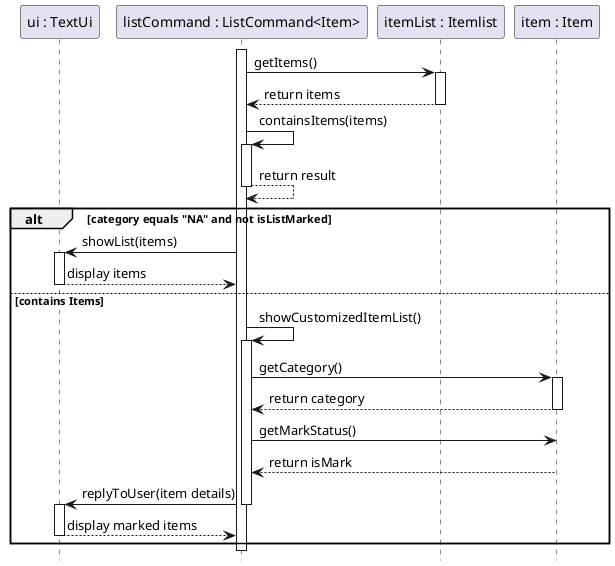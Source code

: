 @startuml
participant "ui : TextUi" as UI
participant "listCommand : ListCommand<Item>" as ListCommand
participant "itemList : Itemlist" as Itemlist
participant "item : Item" as Item

activate ListCommand

ListCommand -> Itemlist : getItems()
activate Itemlist
Itemlist --> ListCommand : return items
deactivate Itemlist

ListCommand -> ListCommand : containsItems(items)
activate ListCommand
ListCommand --> ListCommand : return result
deactivate ListCommand

alt category equals "NA" and not isListMarked
    ListCommand -> UI : showList(items)
    activate UI
    UI --> ListCommand : display items
    deactivate UI
else contains Items
    ListCommand -> ListCommand : showCustomizedItemList()
    activate ListCommand
    ListCommand -> Item : getCategory()
    activate Item
    Item --> ListCommand : return category
    deactivate Item
    ListCommand -> Item : getMarkStatus()
    Item --> ListCommand : return isMark
    ListCommand -> UI : replyToUser(item details)
    deactivate ListCommand
    activate UI
    UI --> ListCommand : display marked items
    deactivate UI
end
hide footbox
deactivate ListCommand
@enduml
